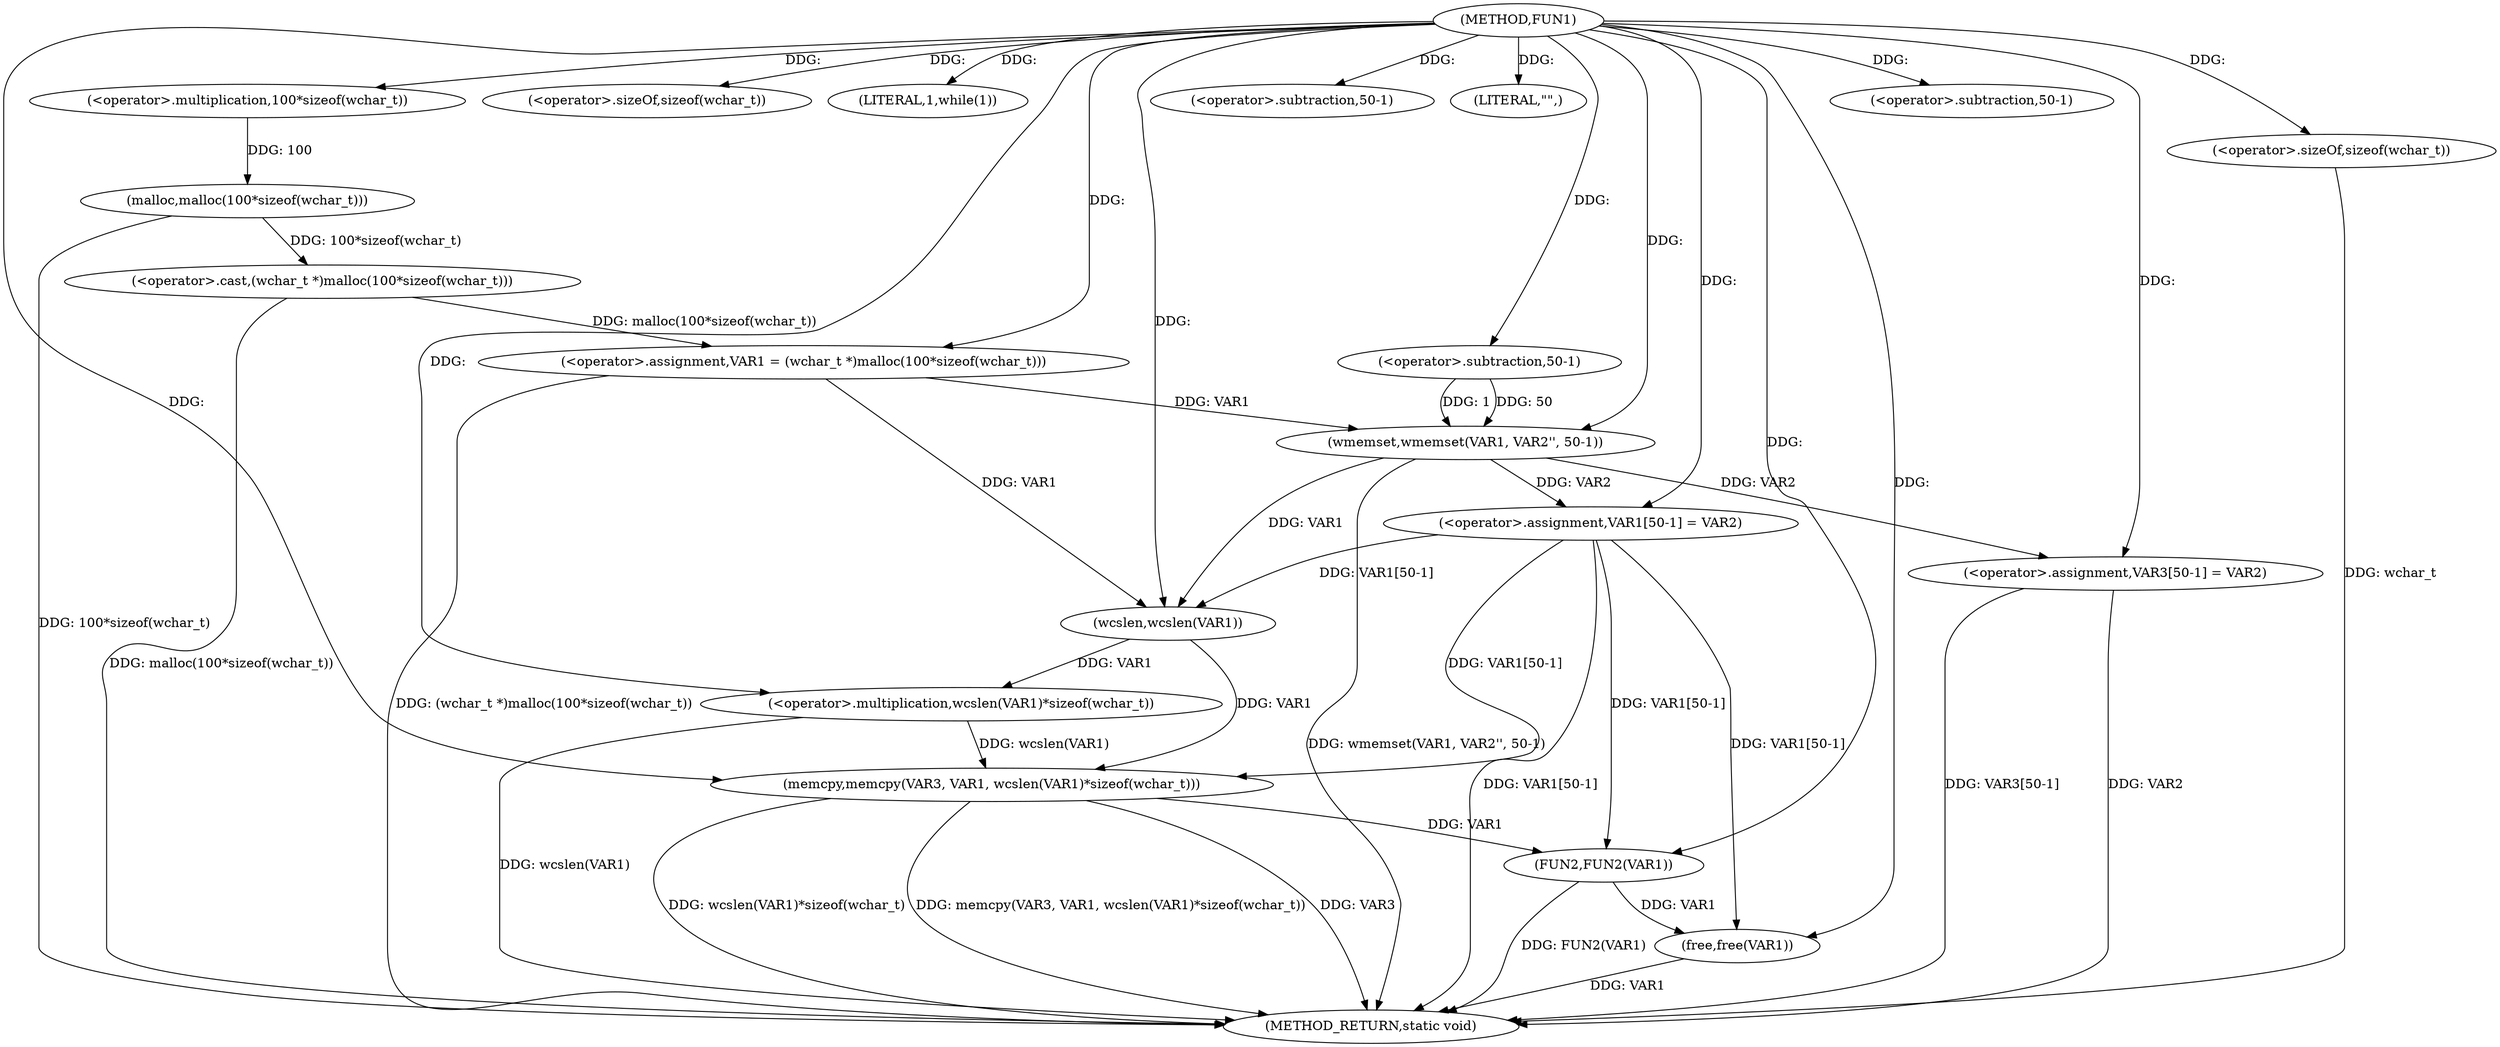 digraph FUN1 {  
"1000100" [label = "(METHOD,FUN1)" ]
"1000150" [label = "(METHOD_RETURN,static void)" ]
"1000103" [label = "(<operator>.assignment,VAR1 = (wchar_t *)malloc(100*sizeof(wchar_t)))" ]
"1000105" [label = "(<operator>.cast,(wchar_t *)malloc(100*sizeof(wchar_t)))" ]
"1000107" [label = "(malloc,malloc(100*sizeof(wchar_t)))" ]
"1000108" [label = "(<operator>.multiplication,100*sizeof(wchar_t))" ]
"1000110" [label = "(<operator>.sizeOf,sizeof(wchar_t))" ]
"1000113" [label = "(LITERAL,1,while(1))" ]
"1000115" [label = "(wmemset,wmemset(VAR1, VAR2'', 50-1))" ]
"1000118" [label = "(<operator>.subtraction,50-1)" ]
"1000121" [label = "(<operator>.assignment,VAR1[50-1] = VAR2)" ]
"1000124" [label = "(<operator>.subtraction,50-1)" ]
"1000130" [label = "(LITERAL,\"\",)" ]
"1000131" [label = "(memcpy,memcpy(VAR3, VAR1, wcslen(VAR1)*sizeof(wchar_t)))" ]
"1000134" [label = "(<operator>.multiplication,wcslen(VAR1)*sizeof(wchar_t))" ]
"1000135" [label = "(wcslen,wcslen(VAR1))" ]
"1000137" [label = "(<operator>.sizeOf,sizeof(wchar_t))" ]
"1000139" [label = "(<operator>.assignment,VAR3[50-1] = VAR2)" ]
"1000142" [label = "(<operator>.subtraction,50-1)" ]
"1000146" [label = "(FUN2,FUN2(VAR1))" ]
"1000148" [label = "(free,free(VAR1))" ]
  "1000107" -> "1000150"  [ label = "DDG: 100*sizeof(wchar_t)"] 
  "1000105" -> "1000150"  [ label = "DDG: malloc(100*sizeof(wchar_t))"] 
  "1000103" -> "1000150"  [ label = "DDG: (wchar_t *)malloc(100*sizeof(wchar_t))"] 
  "1000139" -> "1000150"  [ label = "DDG: VAR3[50-1]"] 
  "1000134" -> "1000150"  [ label = "DDG: wcslen(VAR1)"] 
  "1000137" -> "1000150"  [ label = "DDG: wchar_t"] 
  "1000146" -> "1000150"  [ label = "DDG: FUN2(VAR1)"] 
  "1000131" -> "1000150"  [ label = "DDG: memcpy(VAR3, VAR1, wcslen(VAR1)*sizeof(wchar_t))"] 
  "1000131" -> "1000150"  [ label = "DDG: VAR3"] 
  "1000131" -> "1000150"  [ label = "DDG: wcslen(VAR1)*sizeof(wchar_t)"] 
  "1000115" -> "1000150"  [ label = "DDG: wmemset(VAR1, VAR2'', 50-1)"] 
  "1000148" -> "1000150"  [ label = "DDG: VAR1"] 
  "1000121" -> "1000150"  [ label = "DDG: VAR1[50-1]"] 
  "1000139" -> "1000150"  [ label = "DDG: VAR2"] 
  "1000105" -> "1000103"  [ label = "DDG: malloc(100*sizeof(wchar_t))"] 
  "1000100" -> "1000103"  [ label = "DDG: "] 
  "1000107" -> "1000105"  [ label = "DDG: 100*sizeof(wchar_t)"] 
  "1000108" -> "1000107"  [ label = "DDG: 100"] 
  "1000100" -> "1000108"  [ label = "DDG: "] 
  "1000100" -> "1000110"  [ label = "DDG: "] 
  "1000100" -> "1000113"  [ label = "DDG: "] 
  "1000103" -> "1000115"  [ label = "DDG: VAR1"] 
  "1000100" -> "1000115"  [ label = "DDG: "] 
  "1000118" -> "1000115"  [ label = "DDG: 50"] 
  "1000118" -> "1000115"  [ label = "DDG: 1"] 
  "1000100" -> "1000118"  [ label = "DDG: "] 
  "1000115" -> "1000121"  [ label = "DDG: VAR2"] 
  "1000100" -> "1000121"  [ label = "DDG: "] 
  "1000100" -> "1000124"  [ label = "DDG: "] 
  "1000100" -> "1000130"  [ label = "DDG: "] 
  "1000100" -> "1000131"  [ label = "DDG: "] 
  "1000135" -> "1000131"  [ label = "DDG: VAR1"] 
  "1000121" -> "1000131"  [ label = "DDG: VAR1[50-1]"] 
  "1000134" -> "1000131"  [ label = "DDG: wcslen(VAR1)"] 
  "1000135" -> "1000134"  [ label = "DDG: VAR1"] 
  "1000103" -> "1000135"  [ label = "DDG: VAR1"] 
  "1000121" -> "1000135"  [ label = "DDG: VAR1[50-1]"] 
  "1000115" -> "1000135"  [ label = "DDG: VAR1"] 
  "1000100" -> "1000135"  [ label = "DDG: "] 
  "1000100" -> "1000134"  [ label = "DDG: "] 
  "1000100" -> "1000137"  [ label = "DDG: "] 
  "1000100" -> "1000139"  [ label = "DDG: "] 
  "1000115" -> "1000139"  [ label = "DDG: VAR2"] 
  "1000100" -> "1000142"  [ label = "DDG: "] 
  "1000131" -> "1000146"  [ label = "DDG: VAR1"] 
  "1000121" -> "1000146"  [ label = "DDG: VAR1[50-1]"] 
  "1000100" -> "1000146"  [ label = "DDG: "] 
  "1000121" -> "1000148"  [ label = "DDG: VAR1[50-1]"] 
  "1000146" -> "1000148"  [ label = "DDG: VAR1"] 
  "1000100" -> "1000148"  [ label = "DDG: "] 
}
